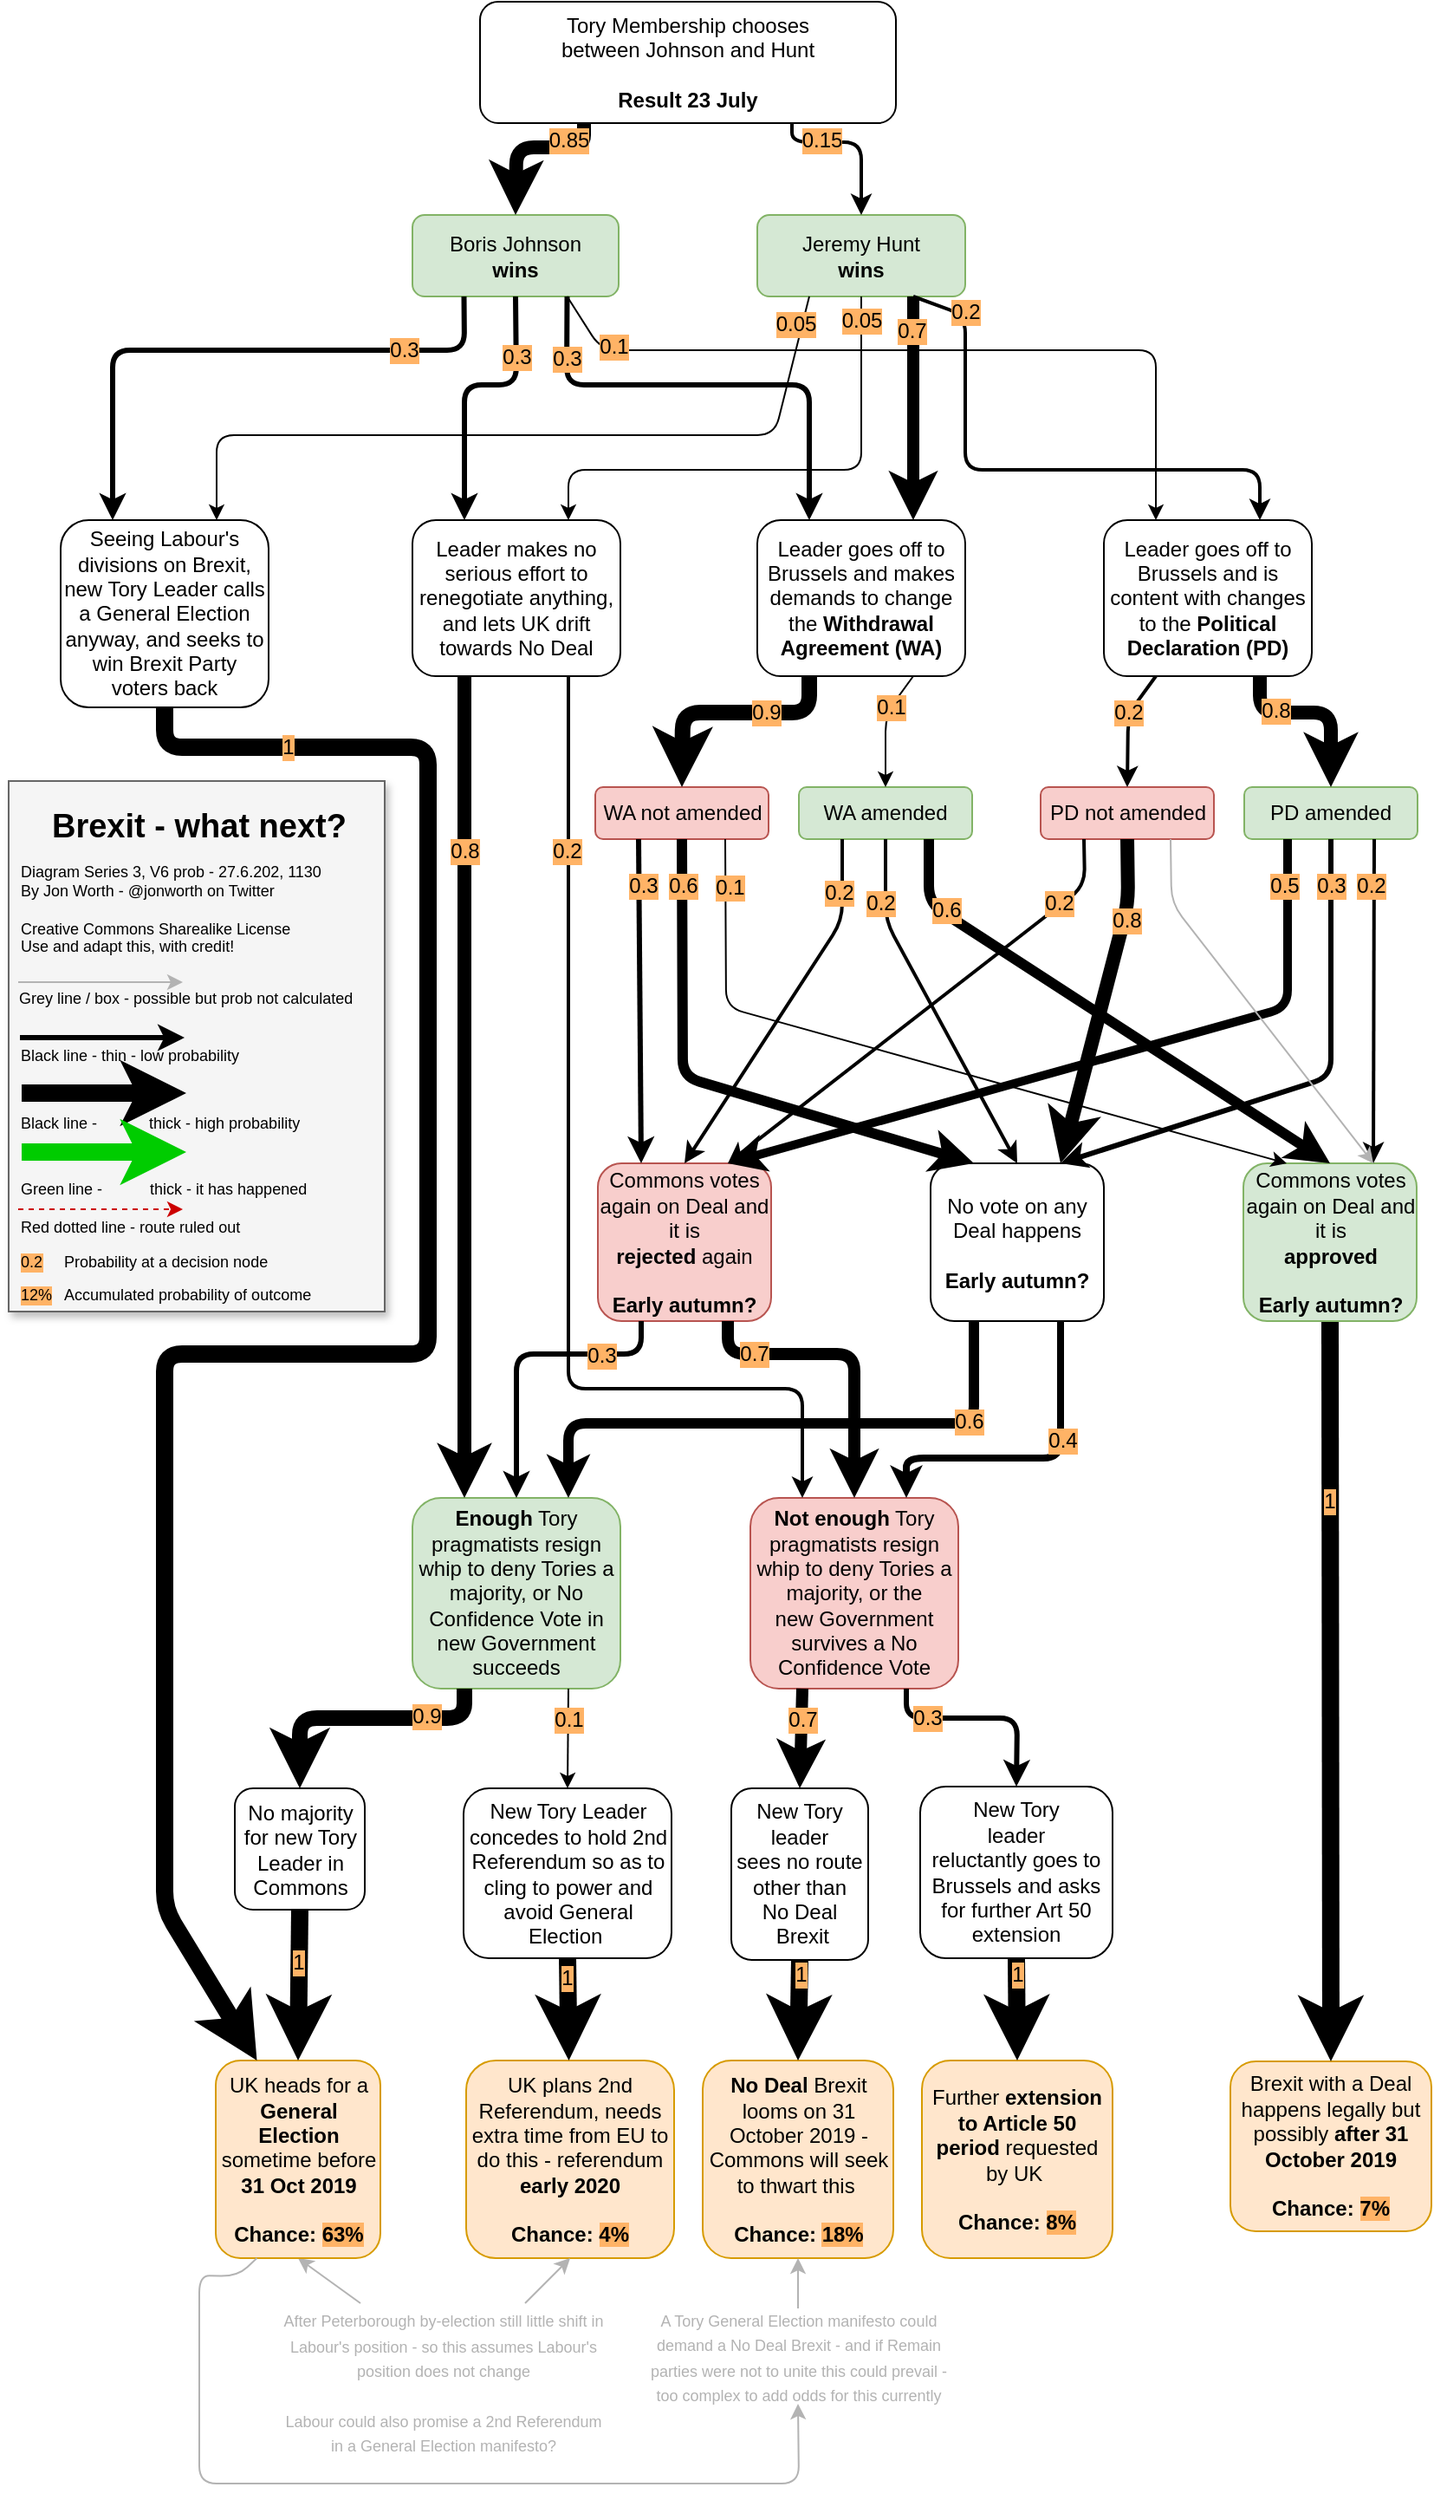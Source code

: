 <mxfile version="10.8.0" type="device"><diagram id="lSXVcm9r7wIJ1-dpV6qa" name="Page-1"><mxGraphModel dx="1078" dy="562" grid="1" gridSize="10" guides="1" tooltips="1" connect="1" arrows="1" fold="1" page="1" pageScale="1" pageWidth="827" pageHeight="1169" math="0" shadow="0"><root><mxCell id="0"/><mxCell id="1" parent="0"/><mxCell id="7K7P4XBZ72VktKCeOSTk-10" value="Tory Membership chooses&lt;br&gt;between Johnson and Hunt&lt;br&gt;&lt;br&gt;&lt;b&gt;Result 23 July&lt;/b&gt;&lt;br&gt;" style="rounded=1;whiteSpace=wrap;html=1;fontSize=12;" parent="1" vertex="1"><mxGeometry x="276" y="10" width="240" height="70" as="geometry"/></mxCell><mxCell id="7K7P4XBZ72VktKCeOSTk-11" value="Boris Johnson&lt;br&gt;&lt;b&gt;wins&lt;/b&gt;&lt;br&gt;" style="rounded=1;whiteSpace=wrap;html=1;fillColor=#d5e8d4;strokeColor=#82b366;fontSize=12;" parent="1" vertex="1"><mxGeometry x="237" y="133" width="119" height="47" as="geometry"/></mxCell><mxCell id="7K7P4XBZ72VktKCeOSTk-12" value="Jeremy Hunt&lt;br&gt;&lt;b&gt;wins&lt;/b&gt;&lt;br&gt;" style="rounded=1;whiteSpace=wrap;html=1;fillColor=#d5e8d4;strokeColor=#82b366;fontSize=12;" parent="1" vertex="1"><mxGeometry x="436" y="133" width="120" height="47" as="geometry"/></mxCell><mxCell id="7K7P4XBZ72VktKCeOSTk-15" value="&lt;b style=&quot;font-size: 12px&quot;&gt;Enough&lt;/b&gt; Tory pragmatists resign whip to deny Tories a majority, or No Confidence Vote in new Government succeeds" style="rounded=1;whiteSpace=wrap;html=1;fillColor=#d5e8d4;strokeColor=#82b366;fontSize=12;" parent="1" vertex="1"><mxGeometry x="237" y="873" width="120" height="110" as="geometry"/></mxCell><mxCell id="7K7P4XBZ72VktKCeOSTk-16" value="&lt;b style=&quot;font-size: 12px&quot;&gt;Not enough&lt;/b&gt; Tory pragmatists resign whip to deny Tories a majority, or the&lt;br&gt;new Government survives a No Confidence Vote" style="rounded=1;whiteSpace=wrap;html=1;fillColor=#f8cecc;strokeColor=#b85450;fontSize=12;" parent="1" vertex="1"><mxGeometry x="432" y="873" width="120" height="110" as="geometry"/></mxCell><mxCell id="7K7P4XBZ72VktKCeOSTk-19" value="" style="endArrow=classic;html=1;strokeWidth=8;entryX=0.5;entryY=0;entryDx=0;entryDy=0;exitX=0.25;exitY=1;exitDx=0;exitDy=0;fontSize=12;" parent="1" source="7K7P4XBZ72VktKCeOSTk-10" target="7K7P4XBZ72VktKCeOSTk-11" edge="1"><mxGeometry width="50" height="50" relative="1" as="geometry"><mxPoint x="171" y="39.5" as="sourcePoint"/><mxPoint x="221" y="-10.5" as="targetPoint"/><Array as="points"><mxPoint x="336" y="94"/><mxPoint x="297" y="94"/></Array></mxGeometry></mxCell><mxCell id="7K7P4XBZ72VktKCeOSTk-44" value="0.85" style="text;html=1;resizable=0;points=[];align=center;verticalAlign=middle;labelBackgroundColor=#FFB366;fontSize=12;" parent="7K7P4XBZ72VktKCeOSTk-19" vertex="1" connectable="0"><mxGeometry x="-0.246" y="-1" relative="1" as="geometry"><mxPoint x="11.5" y="-3" as="offset"/></mxGeometry></mxCell><mxCell id="7K7P4XBZ72VktKCeOSTk-20" value="" style="endArrow=classic;html=1;strokeWidth=2;entryX=0.5;entryY=0;entryDx=0;entryDy=0;fontSize=12;exitX=0.75;exitY=1;exitDx=0;exitDy=0;" parent="1" source="7K7P4XBZ72VktKCeOSTk-10" edge="1"><mxGeometry width="50" height="50" relative="1" as="geometry"><mxPoint x="456" y="91" as="sourcePoint"/><mxPoint x="496" y="133" as="targetPoint"/><Array as="points"><mxPoint x="456" y="91"/><mxPoint x="496" y="91"/></Array></mxGeometry></mxCell><mxCell id="7K7P4XBZ72VktKCeOSTk-45" value="0.15" style="text;html=1;resizable=0;points=[];align=center;verticalAlign=middle;labelBackgroundColor=#FFB366;fontSize=12;" parent="7K7P4XBZ72VktKCeOSTk-20" vertex="1" connectable="0"><mxGeometry x="-0.396" y="1" relative="1" as="geometry"><mxPoint as="offset"/></mxGeometry></mxCell><mxCell id="7K7P4XBZ72VktKCeOSTk-30" value="New Tory&lt;br&gt;leader&lt;br&gt;sees no route other than&lt;br&gt;No Deal&lt;br&gt;&amp;nbsp;Brexit" style="rounded=1;whiteSpace=wrap;html=1;fontSize=12;" parent="1" vertex="1"><mxGeometry x="421" y="1040.5" width="79" height="99" as="geometry"/></mxCell><mxCell id="7K7P4XBZ72VktKCeOSTk-32" value="New Tory Leader concedes to hold 2nd Referendum so as to cling to power and avoid General Election&amp;nbsp;" style="rounded=1;whiteSpace=wrap;html=1;fontSize=12;" parent="1" vertex="1"><mxGeometry x="266.5" y="1040.5" width="120" height="98" as="geometry"/></mxCell><mxCell id="7K7P4XBZ72VktKCeOSTk-33" value="" style="endArrow=classic;html=1;strokeWidth=1;exitX=0.75;exitY=1;exitDx=0;exitDy=0;fontSize=12;entryX=0.5;entryY=0;entryDx=0;entryDy=0;" parent="1" source="7K7P4XBZ72VktKCeOSTk-15" target="7K7P4XBZ72VktKCeOSTk-32" edge="1"><mxGeometry width="50" height="50" relative="1" as="geometry"><mxPoint x="11" y="870" as="sourcePoint"/><mxPoint x="115.5" y="872" as="targetPoint"/><Array as="points"/></mxGeometry></mxCell><mxCell id="7K7P4XBZ72VktKCeOSTk-53" value="0.1" style="text;html=1;resizable=0;points=[];align=center;verticalAlign=middle;labelBackgroundColor=#FFB366;fontSize=12;" parent="7K7P4XBZ72VktKCeOSTk-33" vertex="1" connectable="0"><mxGeometry x="-0.387" relative="1" as="geometry"><mxPoint as="offset"/></mxGeometry></mxCell><mxCell id="7K7P4XBZ72VktKCeOSTk-34" value="" style="endArrow=classic;html=1;strokeWidth=9;fontSize=12;entryX=0.5;entryY=0;entryDx=0;entryDy=0;exitX=0.25;exitY=1;exitDx=0;exitDy=0;" parent="1" source="7K7P4XBZ72VktKCeOSTk-15" target="ezZ561g6iPy63EXMOgBz-4" edge="1"><mxGeometry width="50" height="50" relative="1" as="geometry"><mxPoint x="105.5" y="822" as="sourcePoint"/><mxPoint x="155.5" y="852" as="targetPoint"/><Array as="points"><mxPoint x="267" y="1000"/><mxPoint x="172" y="1000"/></Array></mxGeometry></mxCell><mxCell id="7K7P4XBZ72VktKCeOSTk-54" value="0.9" style="text;html=1;resizable=0;points=[];align=center;verticalAlign=middle;labelBackgroundColor=#FFB366;fontSize=12;" parent="7K7P4XBZ72VktKCeOSTk-34" vertex="1" connectable="0"><mxGeometry x="-0.487" y="-1" relative="1" as="geometry"><mxPoint as="offset"/></mxGeometry></mxCell><mxCell id="7K7P4XBZ72VktKCeOSTk-35" value="" style="endArrow=classic;html=1;strokeWidth=7;exitX=0.25;exitY=1;exitDx=0;exitDy=0;entryX=0.5;entryY=0;entryDx=0;entryDy=0;fontSize=12;" parent="1" source="7K7P4XBZ72VktKCeOSTk-16" target="7K7P4XBZ72VktKCeOSTk-30" edge="1"><mxGeometry width="50" height="50" relative="1" as="geometry"><mxPoint x="531" y="880" as="sourcePoint"/><mxPoint x="581" y="830" as="targetPoint"/><Array as="points"/></mxGeometry></mxCell><mxCell id="7K7P4XBZ72VktKCeOSTk-55" value="0.7" style="text;html=1;resizable=0;points=[];align=center;verticalAlign=middle;labelBackgroundColor=#FFB366;fontSize=12;" parent="7K7P4XBZ72VktKCeOSTk-35" vertex="1" connectable="0"><mxGeometry x="-0.389" relative="1" as="geometry"><mxPoint as="offset"/></mxGeometry></mxCell><mxCell id="7K7P4XBZ72VktKCeOSTk-57" value="UK plans 2nd Referendum, needs extra time from EU to do this - referendum &lt;b&gt;early 2020&lt;br&gt;&lt;/b&gt;&lt;br&gt;&lt;b&gt;Chance: &lt;span style=&quot;background-color: rgb(255 , 179 , 102)&quot;&gt;4%&lt;/span&gt;&lt;/b&gt;&lt;br&gt;" style="rounded=1;whiteSpace=wrap;html=1;fillColor=#ffe6cc;strokeColor=#d79b00;fontSize=12;" parent="1" vertex="1"><mxGeometry x="268" y="1197.5" width="120" height="114" as="geometry"/></mxCell><mxCell id="7K7P4XBZ72VktKCeOSTk-63" value="&lt;b&gt;No Deal &lt;/b&gt;Brexit looms on 31 October 2019 - Commons will seek to thwart this&amp;nbsp;&lt;br&gt;&lt;br&gt;&lt;b&gt;Chance: &lt;span style=&quot;background-color: rgb(255 , 179 , 102)&quot;&gt;18%&lt;/span&gt;&lt;/b&gt;&lt;br&gt;" style="rounded=1;whiteSpace=wrap;html=1;fillColor=#ffe6cc;strokeColor=#d79b00;fontSize=12;" parent="1" vertex="1"><mxGeometry x="404.5" y="1197.5" width="110" height="114" as="geometry"/></mxCell><mxCell id="7K7P4XBZ72VktKCeOSTk-64" value="" style="endArrow=classic;html=1;strokeWidth=10;fontSize=12;entryX=0.5;entryY=0;entryDx=0;entryDy=0;exitX=0.5;exitY=1;exitDx=0;exitDy=0;" parent="1" source="7K7P4XBZ72VktKCeOSTk-30" target="7K7P4XBZ72VktKCeOSTk-63" edge="1"><mxGeometry width="50" height="50" relative="1" as="geometry"><mxPoint x="405.5" y="1200.5" as="sourcePoint"/><mxPoint x="436" y="1254.5" as="targetPoint"/></mxGeometry></mxCell><mxCell id="7K7P4XBZ72VktKCeOSTk-76" value="1" style="text;html=1;resizable=0;points=[];align=center;verticalAlign=middle;labelBackgroundColor=#FFB366;fontSize=12;" parent="7K7P4XBZ72VktKCeOSTk-64" vertex="1" connectable="0"><mxGeometry x="-0.394" relative="1" as="geometry"><mxPoint x="0.5" y="-9" as="offset"/></mxGeometry></mxCell><mxCell id="7K7P4XBZ72VktKCeOSTk-71" value="" style="endArrow=classic;html=1;strokeWidth=10;fontSize=12;exitX=0.5;exitY=1;exitDx=0;exitDy=0;" parent="1" source="7K7P4XBZ72VktKCeOSTk-32" target="7K7P4XBZ72VktKCeOSTk-57" edge="1"><mxGeometry width="50" height="50" relative="1" as="geometry"><mxPoint x="302" y="1120.5" as="sourcePoint"/><mxPoint x="302" y="1220.5" as="targetPoint"/></mxGeometry></mxCell><mxCell id="7K7P4XBZ72VktKCeOSTk-74" value="1" style="text;html=1;resizable=0;points=[];align=center;verticalAlign=middle;labelBackgroundColor=#FFB366;fontSize=12;" parent="7K7P4XBZ72VktKCeOSTk-71" vertex="1" connectable="0"><mxGeometry x="-0.616" y="-1" relative="1" as="geometry"><mxPoint as="offset"/></mxGeometry></mxCell><mxCell id="7K7P4XBZ72VktKCeOSTk-72" value="Brexit with a Deal happens legally but possibly &lt;b&gt;after&lt;/b&gt;&lt;b style=&quot;font-size: 12px&quot;&gt;&amp;nbsp;31 October 2019&lt;br&gt;&lt;br&gt;Chance: &lt;span style=&quot;background-color: rgb(255 , 179 , 102)&quot;&gt;7%&lt;/span&gt;&lt;br&gt;&lt;/b&gt;" style="rounded=1;whiteSpace=wrap;html=1;fillColor=#ffe6cc;strokeColor=#d79b00;fontSize=12;" parent="1" vertex="1"><mxGeometry x="709" y="1198" width="116" height="98" as="geometry"/></mxCell><mxCell id="7K7P4XBZ72VktKCeOSTk-73" value="" style="endArrow=classic;html=1;strokeWidth=10;fontSize=12;entryX=0.5;entryY=0;entryDx=0;entryDy=0;exitX=0.5;exitY=1;exitDx=0;exitDy=0;" parent="1" source="BL-kFux2TK3ZMEraRpLe-17" target="7K7P4XBZ72VktKCeOSTk-72" edge="1"><mxGeometry width="50" height="50" relative="1" as="geometry"><mxPoint x="613" y="989" as="sourcePoint"/><mxPoint x="501.5" y="969" as="targetPoint"/></mxGeometry></mxCell><mxCell id="7K7P4XBZ72VktKCeOSTk-80" value="1" style="text;html=1;resizable=0;points=[];align=center;verticalAlign=middle;labelBackgroundColor=#FFB366;fontSize=12;" parent="7K7P4XBZ72VktKCeOSTk-73" vertex="1" connectable="0"><mxGeometry x="-0.515" y="-1" relative="1" as="geometry"><mxPoint as="offset"/></mxGeometry></mxCell><mxCell id="7K7P4XBZ72VktKCeOSTk-86" value="" style="rounded=0;whiteSpace=wrap;html=1;labelBackgroundColor=none;strokeColor=#666666;fontSize=10;fontColor=#333333;fillColor=#f5f5f5;shadow=1;" parent="1" vertex="1"><mxGeometry x="4" y="459.5" width="217" height="306" as="geometry"/></mxCell><mxCell id="7K7P4XBZ72VktKCeOSTk-87" value="Grey line / box - possible but prob not calculated" style="text;html=1;resizable=0;points=[];autosize=1;align=left;verticalAlign=top;spacingTop=-4;fontSize=9;" parent="1" vertex="1"><mxGeometry x="8" y="576.5" width="210" height="10" as="geometry"/></mxCell><mxCell id="7K7P4XBZ72VktKCeOSTk-88" value="&lt;b&gt;&lt;font style=&quot;font-size: 19px&quot;&gt;Brexit - what next?&lt;/font&gt;&lt;br&gt;&lt;/b&gt;" style="text;html=1;strokeColor=none;fillColor=none;spacing=5;spacingTop=-20;whiteSpace=wrap;overflow=hidden;rounded=0;labelBackgroundColor=none;fontSize=24;align=center;" parent="1" vertex="1"><mxGeometry x="5.5" y="479.5" width="216" height="44" as="geometry"/></mxCell><mxCell id="7K7P4XBZ72VktKCeOSTk-89" value="" style="endArrow=classic;html=1;strokeColor=#B3B3B3;strokeWidth=1;fillColor=#000000;fontSize=9;" parent="1" edge="1"><mxGeometry width="50" height="50" relative="1" as="geometry"><mxPoint x="9.5" y="575.5" as="sourcePoint"/><mxPoint x="104.5" y="575.5" as="targetPoint"/></mxGeometry></mxCell><mxCell id="7K7P4XBZ72VktKCeOSTk-90" value="Black line - thin - low probability" style="text;html=1;resizable=0;points=[];autosize=1;align=left;verticalAlign=top;spacingTop=-4;fontSize=9;" parent="1" vertex="1"><mxGeometry x="9" y="609.5" width="180" height="20" as="geometry"/></mxCell><mxCell id="7K7P4XBZ72VktKCeOSTk-91" value="" style="endArrow=classic;html=1;strokeColor=#000000;strokeWidth=3;fillColor=#000000;fontSize=9;" parent="1" edge="1"><mxGeometry width="50" height="50" relative="1" as="geometry"><mxPoint x="10.5" y="607.5" as="sourcePoint"/><mxPoint x="105.5" y="607.5" as="targetPoint"/></mxGeometry></mxCell><mxCell id="7K7P4XBZ72VktKCeOSTk-92" value="Black line -&amp;nbsp; &amp;nbsp; &amp;nbsp; &amp;nbsp; &amp;nbsp; &amp;nbsp; thick - high probability" style="text;html=1;resizable=0;points=[];autosize=1;align=left;verticalAlign=top;spacingTop=-4;fontSize=9;" parent="1" vertex="1"><mxGeometry x="8.5" y="648.5" width="180" height="10" as="geometry"/></mxCell><mxCell id="7K7P4XBZ72VktKCeOSTk-93" value="" style="endArrow=classic;html=1;strokeColor=#000000;strokeWidth=10;fillColor=#000000;fontSize=9;" parent="1" edge="1"><mxGeometry width="50" height="50" relative="1" as="geometry"><mxPoint x="11.5" y="639.5" as="sourcePoint"/><mxPoint x="106.5" y="639.5" as="targetPoint"/></mxGeometry></mxCell><mxCell id="7K7P4XBZ72VktKCeOSTk-94" value="0.2" style="text;html=1;resizable=0;points=[];autosize=1;align=left;verticalAlign=top;spacingTop=-4;labelBackgroundColor=#FFB366;fontSize=9;" parent="1" vertex="1"><mxGeometry x="8.5" y="729" width="30" height="20" as="geometry"/></mxCell><mxCell id="7K7P4XBZ72VktKCeOSTk-95" value="Probability at a decision node" style="text;html=1;resizable=0;points=[];autosize=1;align=left;verticalAlign=top;spacingTop=-4;fontSize=9;" parent="1" vertex="1"><mxGeometry x="33.5" y="729" width="150" height="10" as="geometry"/></mxCell><mxCell id="7K7P4XBZ72VktKCeOSTk-96" value="&lt;div style=&quot;font-size: 9px&quot;&gt;&lt;span style=&quot;font-size: 9px&quot;&gt;Diagram Series 3, V6 prob -&amp;nbsp;&lt;/span&gt;&lt;span&gt;27.6.202, 1130&lt;/span&gt;&lt;/div&gt;&lt;div style=&quot;font-size: 9px&quot;&gt;&lt;span&gt;By Jon Worth - @jonworth on Twitter&lt;/span&gt;&lt;/div&gt;&lt;div style=&quot;font-size: 9px&quot;&gt;&lt;span&gt;&lt;br&gt;&lt;/span&gt;&lt;/div&gt;&lt;div style=&quot;font-size: 9px&quot;&gt;&lt;span&gt;Creative Commons Sharealike License&lt;/span&gt;&lt;/div&gt;&lt;div style=&quot;font-size: 9px&quot;&gt;&lt;span&gt;Use and adapt this, with credit!&lt;/span&gt;&lt;/div&gt;&lt;font style=&quot;font-size: 9px&quot;&gt;&lt;br style=&quot;font-size: 9px&quot;&gt;&lt;/font&gt;" style="text;html=1;strokeColor=none;fillColor=none;align=left;verticalAlign=middle;whiteSpace=wrap;rounded=0;labelBackgroundColor=none;fontSize=9;fontColor=#000000;" parent="1" vertex="1"><mxGeometry x="9" y="513.5" width="212" height="51" as="geometry"/></mxCell><mxCell id="7K7P4XBZ72VktKCeOSTk-97" value="" style="endArrow=classic;html=1;strokeColor=#00CC00;strokeWidth=10;fillColor=#000000;fontSize=9;" parent="1" edge="1"><mxGeometry width="50" height="50" relative="1" as="geometry"><mxPoint x="11.5" y="673.5" as="sourcePoint"/><mxPoint x="106.5" y="673.5" as="targetPoint"/></mxGeometry></mxCell><mxCell id="7K7P4XBZ72VktKCeOSTk-98" value="Green line -&amp;nbsp; &amp;nbsp; &amp;nbsp; &amp;nbsp; &amp;nbsp; &amp;nbsp;thick - it has happened" style="text;html=1;resizable=0;points=[];autosize=1;align=left;verticalAlign=top;spacingTop=-4;fontSize=9;" parent="1" vertex="1"><mxGeometry x="9" y="686.5" width="180" height="10" as="geometry"/></mxCell><mxCell id="7K7P4XBZ72VktKCeOSTk-99" value="" style="endArrow=classic;html=1;strokeColor=#CC0000;strokeWidth=1;fillColor=#000000;dashed=1;fontSize=9;" parent="1" edge="1"><mxGeometry width="50" height="50" relative="1" as="geometry"><mxPoint x="9.5" y="706.5" as="sourcePoint"/><mxPoint x="104.5" y="706.5" as="targetPoint"/></mxGeometry></mxCell><mxCell id="7K7P4XBZ72VktKCeOSTk-100" value="Red dotted line - route ruled out" style="text;html=1;resizable=0;points=[];autosize=1;align=left;verticalAlign=top;spacingTop=-4;fontSize=9;" parent="1" vertex="1"><mxGeometry x="9" y="708.5" width="180" height="20" as="geometry"/></mxCell><mxCell id="7K7P4XBZ72VktKCeOSTk-101" value="Accumulated probability of outcome" style="text;html=1;resizable=0;points=[];autosize=1;align=left;verticalAlign=top;spacingTop=-4;fontSize=9;" parent="1" vertex="1"><mxGeometry x="33.5" y="748" width="170" height="10" as="geometry"/></mxCell><mxCell id="7K7P4XBZ72VktKCeOSTk-102" value="12%" style="text;html=1;resizable=0;points=[];autosize=1;align=left;verticalAlign=top;spacingTop=-4;labelBackgroundColor=#FFB366;fontSize=9;" parent="1" vertex="1"><mxGeometry x="8.5" y="748" width="40" height="10" as="geometry"/></mxCell><mxCell id="9AvK6IJEHmHZXyQBlQg6-1" value="&lt;font style=&quot;font-size: 9px&quot; color=&quot;#b3b3b3&quot;&gt;After Peterborough by-election still little shift in Labour's position - so this assumes Labour's position does not change&lt;br&gt;&lt;br&gt;Labour could also promise a 2nd Referendum in a General Election manifesto?&lt;br&gt;&lt;/font&gt;" style="text;html=1;strokeColor=none;fillColor=none;align=center;verticalAlign=middle;whiteSpace=wrap;rounded=0;" parent="1" vertex="1"><mxGeometry x="159.5" y="1337.5" width="190" height="90" as="geometry"/></mxCell><mxCell id="9AvK6IJEHmHZXyQBlQg6-3" value="" style="endArrow=classic;html=1;strokeColor=#B3B3B3;entryX=0.5;entryY=1;entryDx=0;entryDy=0;exitX=0.25;exitY=0;exitDx=0;exitDy=0;" parent="1" source="9AvK6IJEHmHZXyQBlQg6-1" target="ezZ561g6iPy63EXMOgBz-5" edge="1"><mxGeometry width="50" height="50" relative="1" as="geometry"><mxPoint x="121" y="1341.5" as="sourcePoint"/><mxPoint x="253.4" y="1365.9" as="targetPoint"/><Array as="points"/></mxGeometry></mxCell><mxCell id="9AvK6IJEHmHZXyQBlQg6-4" value="&lt;font style=&quot;font-size: 9px&quot; color=&quot;#b3b3b3&quot;&gt;A Tory General Election manifesto could demand a No Deal Brexit - and if Remain parties were not to unite this could prevail - too complex to add odds for this currently&lt;br&gt;&lt;/font&gt;" style="text;html=1;strokeColor=none;fillColor=none;align=center;verticalAlign=middle;whiteSpace=wrap;rounded=0;" parent="1" vertex="1"><mxGeometry x="372.5" y="1340.5" width="174" height="55" as="geometry"/></mxCell><mxCell id="9AvK6IJEHmHZXyQBlQg6-6" value="" style="endArrow=classic;html=1;strokeColor=#B3B3B3;entryX=0.5;entryY=1;entryDx=0;entryDy=0;exitX=0.5;exitY=0;exitDx=0;exitDy=0;" parent="1" source="9AvK6IJEHmHZXyQBlQg6-4" target="7K7P4XBZ72VktKCeOSTk-63" edge="1"><mxGeometry width="50" height="50" relative="1" as="geometry"><mxPoint x="292.6" y="1321.9" as="sourcePoint"/><mxPoint x="359.8" y="1358.7" as="targetPoint"/><Array as="points"/></mxGeometry></mxCell><mxCell id="ezZ561g6iPy63EXMOgBz-4" value="No majority for new Tory Leader in Commons" style="rounded=1;whiteSpace=wrap;html=1;fontSize=12;" parent="1" vertex="1"><mxGeometry x="134.5" y="1040.5" width="75" height="70" as="geometry"/></mxCell><mxCell id="ezZ561g6iPy63EXMOgBz-5" value="UK heads for a &lt;b&gt;General Election &lt;/b&gt;sometime before&lt;b&gt; 31 Oct 2019&lt;br&gt;&lt;/b&gt;&lt;br&gt;&lt;b&gt;Chance: &lt;span style=&quot;background-color: rgb(255 , 179 , 102)&quot;&gt;63%&lt;/span&gt;&lt;/b&gt;&lt;br&gt;" style="rounded=1;whiteSpace=wrap;html=1;fillColor=#ffe6cc;strokeColor=#d79b00;fontSize=12;" parent="1" vertex="1"><mxGeometry x="123.5" y="1197.5" width="95" height="114" as="geometry"/></mxCell><mxCell id="ezZ561g6iPy63EXMOgBz-6" value="" style="endArrow=classic;html=1;strokeWidth=10;fontSize=12;exitX=0.5;exitY=1;exitDx=0;exitDy=0;entryX=0.5;entryY=0;entryDx=0;entryDy=0;" parent="1" source="ezZ561g6iPy63EXMOgBz-4" target="ezZ561g6iPy63EXMOgBz-5" edge="1"><mxGeometry width="50" height="50" relative="1" as="geometry"><mxPoint x="52.5" y="1340.5" as="sourcePoint"/><mxPoint x="102.5" y="1290.5" as="targetPoint"/></mxGeometry></mxCell><mxCell id="ezZ561g6iPy63EXMOgBz-7" value="1" style="text;html=1;resizable=0;points=[];align=center;verticalAlign=middle;labelBackgroundColor=#FFB366;fontSize=12;" parent="ezZ561g6iPy63EXMOgBz-6" vertex="1" connectable="0"><mxGeometry x="-0.313" y="-1" relative="1" as="geometry"><mxPoint as="offset"/></mxGeometry></mxCell><mxCell id="ezZ561g6iPy63EXMOgBz-8" value="Seeing Labour's divisions on Brexit, new Tory Leader calls a General Election anyway, and seeks to win Brexit Party voters back" style="rounded=1;whiteSpace=wrap;html=1;fontSize=12;" parent="1" vertex="1"><mxGeometry x="34" y="309" width="120" height="108" as="geometry"/></mxCell><mxCell id="ezZ561g6iPy63EXMOgBz-9" value="" style="endArrow=classic;html=1;entryX=0.25;entryY=0;entryDx=0;entryDy=0;exitX=0.5;exitY=1;exitDx=0;exitDy=0;strokeWidth=10;" parent="1" source="ezZ561g6iPy63EXMOgBz-8" target="ezZ561g6iPy63EXMOgBz-5" edge="1"><mxGeometry width="50" height="50" relative="1" as="geometry"><mxPoint x="56" y="856" as="sourcePoint"/><mxPoint x="106" y="806" as="targetPoint"/><Array as="points"><mxPoint x="94" y="440"/><mxPoint x="246" y="440"/><mxPoint x="246" y="790"/><mxPoint x="94" y="790"/><mxPoint x="94" y="1110"/></Array></mxGeometry></mxCell><mxCell id="O7O-WKxeNENNEInKpeFR-5" value="1" style="text;html=1;resizable=0;points=[];align=center;verticalAlign=middle;labelBackgroundColor=#FFB366;" parent="ezZ561g6iPy63EXMOgBz-9" vertex="1" connectable="0"><mxGeometry x="-0.83" relative="1" as="geometry"><mxPoint as="offset"/></mxGeometry></mxCell><mxCell id="ezZ561g6iPy63EXMOgBz-14" value="" style="endArrow=classic;html=1;strokeColor=#B3B3B3;entryX=0.5;entryY=1;entryDx=0;entryDy=0;exitX=0.75;exitY=0;exitDx=0;exitDy=0;" parent="1" source="9AvK6IJEHmHZXyQBlQg6-1" target="7K7P4XBZ72VktKCeOSTk-57" edge="1"><mxGeometry width="50" height="50" relative="1" as="geometry"><mxPoint x="160.2" y="1371.5" as="sourcePoint"/><mxPoint x="150.6" y="1321.9" as="targetPoint"/><Array as="points"/></mxGeometry></mxCell><mxCell id="ezZ561g6iPy63EXMOgBz-15" value="" style="endArrow=classic;html=1;strokeWidth=1;entryX=0.5;entryY=1;entryDx=0;entryDy=0;exitX=0.25;exitY=1;exitDx=0;exitDy=0;strokeColor=#B3B3B3;" parent="1" source="ezZ561g6iPy63EXMOgBz-5" target="9AvK6IJEHmHZXyQBlQg6-4" edge="1"><mxGeometry width="50" height="50" relative="1" as="geometry"><mxPoint x="204" y="1312" as="sourcePoint"/><mxPoint x="474" y="1421.5" as="targetPoint"/><Array as="points"><mxPoint x="136" y="1322"/><mxPoint x="114" y="1321.5"/><mxPoint x="114" y="1441.5"/><mxPoint x="460" y="1441.5"/></Array></mxGeometry></mxCell><mxCell id="BL-kFux2TK3ZMEraRpLe-1" value="" style="endArrow=classic;html=1;strokeWidth=1;exitX=0.25;exitY=1;exitDx=0;exitDy=0;entryX=0.75;entryY=0;entryDx=0;entryDy=0;" edge="1" parent="1" source="7K7P4XBZ72VktKCeOSTk-12" target="ezZ561g6iPy63EXMOgBz-8"><mxGeometry width="50" height="50" relative="1" as="geometry"><mxPoint x="276" y="550" as="sourcePoint"/><mxPoint x="326" y="500" as="targetPoint"/><Array as="points"><mxPoint x="446" y="260"/><mxPoint x="124" y="260"/></Array></mxGeometry></mxCell><mxCell id="BL-kFux2TK3ZMEraRpLe-44" value="0.05" style="text;html=1;resizable=0;points=[];align=center;verticalAlign=middle;labelBackgroundColor=#FFB366;" vertex="1" connectable="0" parent="BL-kFux2TK3ZMEraRpLe-1"><mxGeometry x="-0.856" relative="1" as="geometry"><mxPoint y="-16" as="offset"/></mxGeometry></mxCell><mxCell id="BL-kFux2TK3ZMEraRpLe-2" value="" style="endArrow=classic;html=1;strokeWidth=3;exitX=0.25;exitY=1;exitDx=0;exitDy=0;entryX=0.25;entryY=0;entryDx=0;entryDy=0;" edge="1" parent="1" source="7K7P4XBZ72VktKCeOSTk-11" target="ezZ561g6iPy63EXMOgBz-8"><mxGeometry width="50" height="50" relative="1" as="geometry"><mxPoint x="372" y="380" as="sourcePoint"/><mxPoint x="110" y="680" as="targetPoint"/><Array as="points"><mxPoint x="267" y="211"/><mxPoint x="64" y="211"/></Array></mxGeometry></mxCell><mxCell id="BL-kFux2TK3ZMEraRpLe-40" value="0.3" style="text;html=1;resizable=0;points=[];align=center;verticalAlign=middle;labelBackgroundColor=#FFB366;" vertex="1" connectable="0" parent="BL-kFux2TK3ZMEraRpLe-2"><mxGeometry x="-0.603" relative="1" as="geometry"><mxPoint as="offset"/></mxGeometry></mxCell><mxCell id="BL-kFux2TK3ZMEraRpLe-4" value="Leader goes off to Brussels and makes demands to change the &lt;b&gt;Withdrawal Agreement (WA)&lt;/b&gt;" style="rounded=1;whiteSpace=wrap;html=1;" vertex="1" parent="1"><mxGeometry x="436" y="309" width="120" height="90" as="geometry"/></mxCell><mxCell id="BL-kFux2TK3ZMEraRpLe-5" value="WA not amended" style="rounded=1;whiteSpace=wrap;html=1;fillColor=#f8cecc;strokeColor=#b85450;fontSize=12;" vertex="1" parent="1"><mxGeometry x="342.5" y="463" width="100" height="30" as="geometry"/></mxCell><mxCell id="BL-kFux2TK3ZMEraRpLe-6" value="WA amended" style="rounded=1;whiteSpace=wrap;html=1;fillColor=#d5e8d4;strokeColor=#82b366;fontSize=12;" vertex="1" parent="1"><mxGeometry x="460" y="463" width="100" height="30" as="geometry"/></mxCell><mxCell id="BL-kFux2TK3ZMEraRpLe-7" value="Leader goes off to Brussels and is content with changes to the &lt;b&gt;Political Declaration (PD)&lt;/b&gt;" style="rounded=1;whiteSpace=wrap;html=1;" vertex="1" parent="1"><mxGeometry x="636" y="309" width="120" height="90" as="geometry"/></mxCell><mxCell id="BL-kFux2TK3ZMEraRpLe-8" value="" style="endArrow=classic;html=1;strokeWidth=1;exitX=0.75;exitY=1;exitDx=0;exitDy=0;entryX=0.5;entryY=0;entryDx=0;entryDy=0;" edge="1" parent="1" source="BL-kFux2TK3ZMEraRpLe-4" target="BL-kFux2TK3ZMEraRpLe-6"><mxGeometry width="50" height="50" relative="1" as="geometry"><mxPoint x="639" y="509" as="sourcePoint"/><mxPoint x="689" y="459" as="targetPoint"/><Array as="points"><mxPoint x="510" y="421"/></Array></mxGeometry></mxCell><mxCell id="BL-kFux2TK3ZMEraRpLe-52" value="0.1" style="text;html=1;resizable=0;points=[];align=center;verticalAlign=middle;labelBackgroundColor=#FFB366;" vertex="1" connectable="0" parent="BL-kFux2TK3ZMEraRpLe-8"><mxGeometry x="-0.363" relative="1" as="geometry"><mxPoint as="offset"/></mxGeometry></mxCell><mxCell id="BL-kFux2TK3ZMEraRpLe-9" value="" style="endArrow=classic;html=1;strokeWidth=9;exitX=0.25;exitY=1;exitDx=0;exitDy=0;entryX=0.5;entryY=0;entryDx=0;entryDy=0;" edge="1" parent="1" source="BL-kFux2TK3ZMEraRpLe-4" target="BL-kFux2TK3ZMEraRpLe-5"><mxGeometry width="50" height="50" relative="1" as="geometry"><mxPoint x="495" y="409" as="sourcePoint"/><mxPoint x="525" y="453" as="targetPoint"/><Array as="points"><mxPoint x="466" y="420"/><mxPoint x="393" y="420"/></Array></mxGeometry></mxCell><mxCell id="BL-kFux2TK3ZMEraRpLe-51" value="0.9" style="text;html=1;resizable=0;points=[];align=center;verticalAlign=middle;labelBackgroundColor=#FFB366;" vertex="1" connectable="0" parent="BL-kFux2TK3ZMEraRpLe-9"><mxGeometry x="-0.327" relative="1" as="geometry"><mxPoint as="offset"/></mxGeometry></mxCell><mxCell id="BL-kFux2TK3ZMEraRpLe-10" value="PD amended" style="rounded=1;whiteSpace=wrap;html=1;fillColor=#d5e8d4;strokeColor=#82b366;fontSize=12;" vertex="1" parent="1"><mxGeometry x="717" y="463" width="100" height="30" as="geometry"/></mxCell><mxCell id="BL-kFux2TK3ZMEraRpLe-11" value="PD not amended" style="rounded=1;whiteSpace=wrap;html=1;fillColor=#f8cecc;strokeColor=#b85450;fontSize=12;" vertex="1" parent="1"><mxGeometry x="599.5" y="463" width="100" height="30" as="geometry"/></mxCell><mxCell id="BL-kFux2TK3ZMEraRpLe-12" value="" style="endArrow=classic;html=1;strokeWidth=8;entryX=0.5;entryY=0;entryDx=0;entryDy=0;" edge="1" parent="1" target="BL-kFux2TK3ZMEraRpLe-10"><mxGeometry width="50" height="50" relative="1" as="geometry"><mxPoint x="726" y="399" as="sourcePoint"/><mxPoint x="525" y="453" as="targetPoint"/><Array as="points"><mxPoint x="726" y="420"/><mxPoint x="767" y="420"/></Array></mxGeometry></mxCell><mxCell id="BL-kFux2TK3ZMEraRpLe-54" value="0.8" style="text;html=1;resizable=0;points=[];align=center;verticalAlign=middle;labelBackgroundColor=#FFB366;" vertex="1" connectable="0" parent="BL-kFux2TK3ZMEraRpLe-12"><mxGeometry x="-0.425" y="2" relative="1" as="geometry"><mxPoint y="1" as="offset"/></mxGeometry></mxCell><mxCell id="BL-kFux2TK3ZMEraRpLe-13" value="" style="endArrow=classic;html=1;strokeWidth=2;exitX=0.25;exitY=1;exitDx=0;exitDy=0;entryX=0.5;entryY=0;entryDx=0;entryDy=0;" edge="1" parent="1" source="BL-kFux2TK3ZMEraRpLe-7" target="BL-kFux2TK3ZMEraRpLe-11"><mxGeometry width="50" height="50" relative="1" as="geometry"><mxPoint x="435" y="409" as="sourcePoint"/><mxPoint x="408" y="453" as="targetPoint"/><Array as="points"><mxPoint x="650" y="421"/></Array></mxGeometry></mxCell><mxCell id="BL-kFux2TK3ZMEraRpLe-53" value="0.2" style="text;html=1;resizable=0;points=[];align=center;verticalAlign=middle;labelBackgroundColor=#FFB366;" vertex="1" connectable="0" parent="BL-kFux2TK3ZMEraRpLe-13"><mxGeometry x="-0.254" y="-1" relative="1" as="geometry"><mxPoint as="offset"/></mxGeometry></mxCell><mxCell id="BL-kFux2TK3ZMEraRpLe-16" value="Commons votes again on Deal and it is &lt;b&gt;rejected&lt;/b&gt;&amp;nbsp;again&lt;br&gt;&lt;br&gt;&lt;b&gt;Early autumn?&lt;/b&gt;&lt;br&gt;" style="rounded=1;whiteSpace=wrap;html=1;fillColor=#f8cecc;strokeColor=#b85450;fontSize=12;" vertex="1" parent="1"><mxGeometry x="344" y="680" width="100" height="91" as="geometry"/></mxCell><mxCell id="BL-kFux2TK3ZMEraRpLe-17" value="Commons votes again on Deal and it is&lt;br&gt;&lt;b&gt;approved&lt;br&gt;&lt;/b&gt;&lt;br&gt;&lt;b&gt;Early autumn?&lt;/b&gt;&lt;br&gt;" style="rounded=1;whiteSpace=wrap;html=1;fillColor=#d5e8d4;strokeColor=#82b366;fontSize=12;" vertex="1" parent="1"><mxGeometry x="716.5" y="680" width="100" height="91" as="geometry"/></mxCell><mxCell id="BL-kFux2TK3ZMEraRpLe-18" value="No vote on any Deal happens&lt;br&gt;&lt;br&gt;&lt;b&gt;Early autumn?&lt;/b&gt;&lt;br&gt;" style="rounded=1;whiteSpace=wrap;html=1;fontSize=12;" vertex="1" parent="1"><mxGeometry x="536" y="680" width="100" height="91" as="geometry"/></mxCell><mxCell id="BL-kFux2TK3ZMEraRpLe-20" value="" style="endArrow=classic;html=1;strokeWidth=6;exitX=0.75;exitY=1;exitDx=0;exitDy=0;entryX=0.5;entryY=0;entryDx=0;entryDy=0;" edge="1" parent="1" source="BL-kFux2TK3ZMEraRpLe-6" target="BL-kFux2TK3ZMEraRpLe-17"><mxGeometry width="50" height="50" relative="1" as="geometry"><mxPoint x="723" y="659" as="sourcePoint"/><mxPoint x="773" y="609" as="targetPoint"/><Array as="points"><mxPoint x="535" y="530"/></Array></mxGeometry></mxCell><mxCell id="BL-kFux2TK3ZMEraRpLe-62" value="0.6" style="text;html=1;resizable=0;points=[];align=center;verticalAlign=middle;labelBackgroundColor=#FFB366;" vertex="1" connectable="0" parent="BL-kFux2TK3ZMEraRpLe-20"><mxGeometry x="-0.701" y="2" relative="1" as="geometry"><mxPoint as="offset"/></mxGeometry></mxCell><mxCell id="BL-kFux2TK3ZMEraRpLe-21" value="" style="endArrow=classic;html=1;strokeWidth=2;exitX=0.25;exitY=1;exitDx=0;exitDy=0;entryX=0.5;entryY=0;entryDx=0;entryDy=0;" edge="1" parent="1" source="BL-kFux2TK3ZMEraRpLe-6" target="BL-kFux2TK3ZMEraRpLe-16"><mxGeometry width="50" height="50" relative="1" as="geometry"><mxPoint x="534" y="483" as="sourcePoint"/><mxPoint x="569" y="518" as="targetPoint"/><Array as="points"><mxPoint x="485" y="540"/></Array></mxGeometry></mxCell><mxCell id="BL-kFux2TK3ZMEraRpLe-60" value="0.2" style="text;html=1;resizable=0;points=[];align=center;verticalAlign=middle;labelBackgroundColor=#FFB366;" vertex="1" connectable="0" parent="BL-kFux2TK3ZMEraRpLe-21"><mxGeometry x="-0.715" y="-2" relative="1" as="geometry"><mxPoint as="offset"/></mxGeometry></mxCell><mxCell id="BL-kFux2TK3ZMEraRpLe-24" value="" style="endArrow=classic;html=1;strokeWidth=2;entryX=0.75;entryY=0;entryDx=0;entryDy=0;exitX=0.75;exitY=1;exitDx=0;exitDy=0;" edge="1" parent="1" source="BL-kFux2TK3ZMEraRpLe-10" target="BL-kFux2TK3ZMEraRpLe-17"><mxGeometry width="50" height="50" relative="1" as="geometry"><mxPoint x="730" y="710" as="sourcePoint"/><mxPoint x="780" y="660" as="targetPoint"/></mxGeometry></mxCell><mxCell id="BL-kFux2TK3ZMEraRpLe-65" value="0.2" style="text;html=1;resizable=0;points=[];align=center;verticalAlign=middle;labelBackgroundColor=#FFB366;" vertex="1" connectable="0" parent="BL-kFux2TK3ZMEraRpLe-24"><mxGeometry x="-0.459" relative="1" as="geometry"><mxPoint x="-2" y="-24" as="offset"/></mxGeometry></mxCell><mxCell id="BL-kFux2TK3ZMEraRpLe-25" value="" style="endArrow=classic;html=1;strokeWidth=5;entryX=0.75;entryY=0;entryDx=0;entryDy=0;exitX=0.25;exitY=1;exitDx=0;exitDy=0;" edge="1" parent="1" source="BL-kFux2TK3ZMEraRpLe-10" target="BL-kFux2TK3ZMEraRpLe-16"><mxGeometry width="50" height="50" relative="1" as="geometry"><mxPoint x="500" y="540" as="sourcePoint"/><mxPoint x="550" y="490" as="targetPoint"/><Array as="points"><mxPoint x="742" y="590"/></Array></mxGeometry></mxCell><mxCell id="BL-kFux2TK3ZMEraRpLe-67" value="0.5" style="text;html=1;resizable=0;points=[];align=center;verticalAlign=middle;labelBackgroundColor=#FFB366;" vertex="1" connectable="0" parent="BL-kFux2TK3ZMEraRpLe-25"><mxGeometry x="-0.727" y="-3" relative="1" as="geometry"><mxPoint x="1" y="-32" as="offset"/></mxGeometry></mxCell><mxCell id="BL-kFux2TK3ZMEraRpLe-26" value="" style="endArrow=classic;html=1;strokeWidth=3;entryX=0.25;entryY=0;entryDx=0;entryDy=0;exitX=0.25;exitY=1;exitDx=0;exitDy=0;" edge="1" parent="1" source="BL-kFux2TK3ZMEraRpLe-5" target="BL-kFux2TK3ZMEraRpLe-16"><mxGeometry width="50" height="50" relative="1" as="geometry"><mxPoint x="300" y="570" as="sourcePoint"/><mxPoint x="350" y="520" as="targetPoint"/><Array as="points"/></mxGeometry></mxCell><mxCell id="BL-kFux2TK3ZMEraRpLe-50" value="0.3" style="text;html=1;resizable=0;points=[];align=center;verticalAlign=middle;labelBackgroundColor=#FFB366;" vertex="1" connectable="0" parent="BL-kFux2TK3ZMEraRpLe-26"><mxGeometry x="-0.519" y="1" relative="1" as="geometry"><mxPoint x="1" y="-18" as="offset"/></mxGeometry></mxCell><mxCell id="BL-kFux2TK3ZMEraRpLe-27" value="" style="endArrow=classic;html=1;strokeWidth=6;entryX=0.25;entryY=0;entryDx=0;entryDy=0;exitX=0.5;exitY=1;exitDx=0;exitDy=0;" edge="1" parent="1" source="BL-kFux2TK3ZMEraRpLe-5" target="BL-kFux2TK3ZMEraRpLe-18"><mxGeometry width="50" height="50" relative="1" as="geometry"><mxPoint x="367" y="483" as="sourcePoint"/><mxPoint x="405" y="579" as="targetPoint"/><Array as="points"><mxPoint x="393" y="630"/></Array></mxGeometry></mxCell><mxCell id="BL-kFux2TK3ZMEraRpLe-55" value="0.6" style="text;html=1;resizable=0;points=[];align=center;verticalAlign=middle;labelBackgroundColor=#FFB366;" vertex="1" connectable="0" parent="BL-kFux2TK3ZMEraRpLe-27"><mxGeometry x="-0.527" y="-3" relative="1" as="geometry"><mxPoint x="2.5" y="-47" as="offset"/></mxGeometry></mxCell><mxCell id="BL-kFux2TK3ZMEraRpLe-28" value="" style="endArrow=classic;html=1;strokeWidth=1;entryX=0.25;entryY=0;entryDx=0;entryDy=0;exitX=0.75;exitY=1;exitDx=0;exitDy=0;" edge="1" parent="1" source="BL-kFux2TK3ZMEraRpLe-5" target="BL-kFux2TK3ZMEraRpLe-17"><mxGeometry width="50" height="50" relative="1" as="geometry"><mxPoint x="392" y="483" as="sourcePoint"/><mxPoint x="521" y="579" as="targetPoint"/><Array as="points"><mxPoint x="418" y="590"/></Array></mxGeometry></mxCell><mxCell id="BL-kFux2TK3ZMEraRpLe-56" value="0.1" style="text;html=1;resizable=0;points=[];align=center;verticalAlign=middle;labelBackgroundColor=#FFB366;" vertex="1" connectable="0" parent="BL-kFux2TK3ZMEraRpLe-28"><mxGeometry x="-0.689" y="2" relative="1" as="geometry"><mxPoint y="-40" as="offset"/></mxGeometry></mxCell><mxCell id="BL-kFux2TK3ZMEraRpLe-29" value="" style="endArrow=classic;html=1;strokeWidth=2;exitX=0.5;exitY=1;exitDx=0;exitDy=0;entryX=0.5;entryY=0;entryDx=0;entryDy=0;" edge="1" parent="1" source="BL-kFux2TK3ZMEraRpLe-6" target="BL-kFux2TK3ZMEraRpLe-18"><mxGeometry width="50" height="50" relative="1" as="geometry"><mxPoint x="484" y="483" as="sourcePoint"/><mxPoint x="430" y="579" as="targetPoint"/><Array as="points"><mxPoint x="510" y="540"/></Array></mxGeometry></mxCell><mxCell id="BL-kFux2TK3ZMEraRpLe-61" value="0.2" style="text;html=1;resizable=0;points=[];align=center;verticalAlign=middle;labelBackgroundColor=#FFB366;" vertex="1" connectable="0" parent="BL-kFux2TK3ZMEraRpLe-29"><mxGeometry x="-0.648" y="-3" relative="1" as="geometry"><mxPoint as="offset"/></mxGeometry></mxCell><mxCell id="BL-kFux2TK3ZMEraRpLe-30" value="" style="endArrow=classic;html=1;strokeWidth=3;entryX=0.75;entryY=0;entryDx=0;entryDy=0;exitX=0.5;exitY=1;exitDx=0;exitDy=0;" edge="1" parent="1" source="BL-kFux2TK3ZMEraRpLe-10" target="BL-kFux2TK3ZMEraRpLe-18"><mxGeometry width="50" height="50" relative="1" as="geometry"><mxPoint x="732" y="483" as="sourcePoint"/><mxPoint x="455" y="579" as="targetPoint"/><Array as="points"><mxPoint x="767" y="630"/></Array></mxGeometry></mxCell><mxCell id="BL-kFux2TK3ZMEraRpLe-66" value="0.3" style="text;html=1;resizable=0;points=[];align=center;verticalAlign=middle;labelBackgroundColor=#FFB366;" vertex="1" connectable="0" parent="BL-kFux2TK3ZMEraRpLe-30"><mxGeometry x="-0.516" relative="1" as="geometry"><mxPoint x="-0.5" y="-46" as="offset"/></mxGeometry></mxCell><mxCell id="BL-kFux2TK3ZMEraRpLe-31" value="" style="endArrow=classic;html=1;strokeWidth=8;exitX=0.25;exitY=1;exitDx=0;exitDy=0;entryX=0.25;entryY=0;entryDx=0;entryDy=0;" edge="1" parent="1" source="BL-kFux2TK3ZMEraRpLe-32" target="7K7P4XBZ72VktKCeOSTk-15"><mxGeometry width="50" height="50" relative="1" as="geometry"><mxPoint x="306" y="470" as="sourcePoint"/><mxPoint x="306" y="580" as="targetPoint"/></mxGeometry></mxCell><mxCell id="BL-kFux2TK3ZMEraRpLe-48" value="0.8" style="text;html=1;resizable=0;points=[];align=center;verticalAlign=middle;labelBackgroundColor=#FFB366;" vertex="1" connectable="0" parent="BL-kFux2TK3ZMEraRpLe-31"><mxGeometry x="-0.576" relative="1" as="geometry"><mxPoint as="offset"/></mxGeometry></mxCell><mxCell id="BL-kFux2TK3ZMEraRpLe-32" value="Leader makes no serious effort to renegotiate anything, and lets UK drift towards No Deal" style="rounded=1;whiteSpace=wrap;html=1;" vertex="1" parent="1"><mxGeometry x="237" y="309" width="120" height="90" as="geometry"/></mxCell><mxCell id="BL-kFux2TK3ZMEraRpLe-33" value="" style="endArrow=classic;html=1;strokeWidth=2;entryX=0.25;entryY=0;entryDx=0;entryDy=0;exitX=0.75;exitY=1;exitDx=0;exitDy=0;" edge="1" parent="1" source="BL-kFux2TK3ZMEraRpLe-32" target="7K7P4XBZ72VktKCeOSTk-16"><mxGeometry width="50" height="50" relative="1" as="geometry"><mxPoint x="296" y="640" as="sourcePoint"/><mxPoint x="346" y="590" as="targetPoint"/><Array as="points"><mxPoint x="327" y="810"/><mxPoint x="462" y="810"/></Array></mxGeometry></mxCell><mxCell id="BL-kFux2TK3ZMEraRpLe-49" value="0.2" style="text;html=1;resizable=0;points=[];align=center;verticalAlign=middle;labelBackgroundColor=#FFB366;" vertex="1" connectable="0" parent="BL-kFux2TK3ZMEraRpLe-33"><mxGeometry x="-0.614" y="1" relative="1" as="geometry"><mxPoint x="-2" y="-17" as="offset"/></mxGeometry></mxCell><mxCell id="BL-kFux2TK3ZMEraRpLe-34" value="" style="endArrow=classic;html=1;strokeWidth=3;exitX=0.5;exitY=1;exitDx=0;exitDy=0;entryX=0.25;entryY=0;entryDx=0;entryDy=0;" edge="1" parent="1" source="7K7P4XBZ72VktKCeOSTk-11" target="BL-kFux2TK3ZMEraRpLe-32"><mxGeometry width="50" height="50" relative="1" as="geometry"><mxPoint x="352" y="179" as="sourcePoint"/><mxPoint x="94" y="319" as="targetPoint"/><Array as="points"><mxPoint x="297" y="231"/><mxPoint x="267" y="231"/></Array></mxGeometry></mxCell><mxCell id="BL-kFux2TK3ZMEraRpLe-41" value="0.3" style="text;html=1;resizable=0;points=[];align=center;verticalAlign=middle;labelBackgroundColor=#FFB366;" vertex="1" connectable="0" parent="BL-kFux2TK3ZMEraRpLe-34"><mxGeometry x="-0.559" relative="1" as="geometry"><mxPoint as="offset"/></mxGeometry></mxCell><mxCell id="BL-kFux2TK3ZMEraRpLe-35" value="" style="endArrow=classic;html=1;strokeWidth=3;exitX=0.75;exitY=1;exitDx=0;exitDy=0;entryX=0.25;entryY=0;entryDx=0;entryDy=0;" edge="1" parent="1" source="7K7P4XBZ72VktKCeOSTk-11" target="BL-kFux2TK3ZMEraRpLe-4"><mxGeometry width="50" height="50" relative="1" as="geometry"><mxPoint x="382" y="179" as="sourcePoint"/><mxPoint x="232" y="319" as="targetPoint"/><Array as="points"><mxPoint x="326" y="231"/><mxPoint x="466" y="231"/></Array></mxGeometry></mxCell><mxCell id="BL-kFux2TK3ZMEraRpLe-42" value="0.3" style="text;html=1;resizable=0;points=[];align=center;verticalAlign=middle;labelBackgroundColor=#FFB366;" vertex="1" connectable="0" parent="BL-kFux2TK3ZMEraRpLe-35"><mxGeometry x="-0.732" relative="1" as="geometry"><mxPoint as="offset"/></mxGeometry></mxCell><mxCell id="BL-kFux2TK3ZMEraRpLe-36" value="" style="endArrow=classic;html=1;strokeWidth=1;exitX=0.75;exitY=1;exitDx=0;exitDy=0;entryX=0.25;entryY=0;entryDx=0;entryDy=0;" edge="1" parent="1" source="7K7P4XBZ72VktKCeOSTk-11" target="BL-kFux2TK3ZMEraRpLe-7"><mxGeometry width="50" height="50" relative="1" as="geometry"><mxPoint x="412" y="179" as="sourcePoint"/><mxPoint x="435" y="319" as="targetPoint"/><Array as="points"><mxPoint x="346" y="211"/><mxPoint x="666" y="211"/></Array></mxGeometry></mxCell><mxCell id="BL-kFux2TK3ZMEraRpLe-43" value="0.1" style="text;html=1;resizable=0;points=[];align=center;verticalAlign=middle;labelBackgroundColor=#FFB366;" vertex="1" connectable="0" parent="BL-kFux2TK3ZMEraRpLe-36"><mxGeometry x="-0.808" y="2" relative="1" as="geometry"><mxPoint as="offset"/></mxGeometry></mxCell><mxCell id="BL-kFux2TK3ZMEraRpLe-37" value="" style="endArrow=classic;html=1;strokeWidth=1;exitX=0.5;exitY=1;exitDx=0;exitDy=0;entryX=0.75;entryY=0;entryDx=0;entryDy=0;" edge="1" parent="1" source="7K7P4XBZ72VktKCeOSTk-12" target="BL-kFux2TK3ZMEraRpLe-32"><mxGeometry width="50" height="50" relative="1" as="geometry"><mxPoint x="512" y="179" as="sourcePoint"/><mxPoint x="124" y="319" as="targetPoint"/><Array as="points"><mxPoint x="496" y="280"/><mxPoint x="327" y="280"/></Array></mxGeometry></mxCell><mxCell id="BL-kFux2TK3ZMEraRpLe-45" value="0.05" style="text;html=1;resizable=0;points=[];align=center;verticalAlign=middle;labelBackgroundColor=#FFB366;" vertex="1" connectable="0" parent="BL-kFux2TK3ZMEraRpLe-37"><mxGeometry x="-0.775" relative="1" as="geometry"><mxPoint y="-20" as="offset"/></mxGeometry></mxCell><mxCell id="BL-kFux2TK3ZMEraRpLe-38" value="" style="endArrow=classic;html=1;strokeWidth=7;exitX=0.75;exitY=1;exitDx=0;exitDy=0;entryX=0.75;entryY=0;entryDx=0;entryDy=0;" edge="1" parent="1" source="7K7P4XBZ72VktKCeOSTk-12" target="BL-kFux2TK3ZMEraRpLe-4"><mxGeometry width="50" height="50" relative="1" as="geometry"><mxPoint x="542" y="179" as="sourcePoint"/><mxPoint x="292" y="319" as="targetPoint"/></mxGeometry></mxCell><mxCell id="BL-kFux2TK3ZMEraRpLe-47" value="0.7" style="text;html=1;resizable=0;points=[];align=center;verticalAlign=middle;labelBackgroundColor=#FFB366;" vertex="1" connectable="0" parent="BL-kFux2TK3ZMEraRpLe-38"><mxGeometry x="-0.699" y="-1" relative="1" as="geometry"><mxPoint as="offset"/></mxGeometry></mxCell><mxCell id="BL-kFux2TK3ZMEraRpLe-39" value="" style="endArrow=classic;html=1;strokeWidth=2;exitX=0.75;exitY=1;exitDx=0;exitDy=0;entryX=0.75;entryY=0;entryDx=0;entryDy=0;" edge="1" parent="1" source="7K7P4XBZ72VktKCeOSTk-12" target="BL-kFux2TK3ZMEraRpLe-7"><mxGeometry width="50" height="50" relative="1" as="geometry"><mxPoint x="572" y="179" as="sourcePoint"/><mxPoint x="495" y="319" as="targetPoint"/><Array as="points"><mxPoint x="556" y="191"/><mxPoint x="556" y="280"/><mxPoint x="726" y="280"/></Array></mxGeometry></mxCell><mxCell id="BL-kFux2TK3ZMEraRpLe-46" value="0.2" style="text;html=1;resizable=0;points=[];align=center;verticalAlign=middle;labelBackgroundColor=#FFB366;" vertex="1" connectable="0" parent="BL-kFux2TK3ZMEraRpLe-39"><mxGeometry x="-0.641" relative="1" as="geometry"><mxPoint y="-27.5" as="offset"/></mxGeometry></mxCell><mxCell id="BL-kFux2TK3ZMEraRpLe-57" value="" style="endArrow=classic;html=1;strokeWidth=2;exitX=0.25;exitY=1;exitDx=0;exitDy=0;entryX=0.75;entryY=0;entryDx=0;entryDy=0;" edge="1" parent="1" source="BL-kFux2TK3ZMEraRpLe-11" target="BL-kFux2TK3ZMEraRpLe-16"><mxGeometry width="50" height="50" relative="1" as="geometry"><mxPoint x="740" y="650" as="sourcePoint"/><mxPoint x="790" y="600" as="targetPoint"/><Array as="points"><mxPoint x="625" y="520"/></Array></mxGeometry></mxCell><mxCell id="BL-kFux2TK3ZMEraRpLe-64" value="0.2" style="text;html=1;resizable=0;points=[];align=center;verticalAlign=middle;labelBackgroundColor=#FFB366;" vertex="1" connectable="0" parent="BL-kFux2TK3ZMEraRpLe-57"><mxGeometry x="-0.683" y="-2" relative="1" as="geometry"><mxPoint x="1" as="offset"/></mxGeometry></mxCell><mxCell id="BL-kFux2TK3ZMEraRpLe-58" value="" style="endArrow=classic;html=1;strokeWidth=8;exitX=0.5;exitY=1;exitDx=0;exitDy=0;entryX=0.75;entryY=0;entryDx=0;entryDy=0;" edge="1" parent="1" source="BL-kFux2TK3ZMEraRpLe-11" target="BL-kFux2TK3ZMEraRpLe-18"><mxGeometry width="50" height="50" relative="1" as="geometry"><mxPoint x="615" y="483" as="sourcePoint"/><mxPoint x="455" y="579" as="targetPoint"/><Array as="points"><mxPoint x="650" y="530"/></Array></mxGeometry></mxCell><mxCell id="BL-kFux2TK3ZMEraRpLe-63" value="0.8" style="text;html=1;resizable=0;points=[];align=center;verticalAlign=middle;labelBackgroundColor=#FFB366;" vertex="1" connectable="0" parent="BL-kFux2TK3ZMEraRpLe-58"><mxGeometry x="-0.513" y="1" relative="1" as="geometry"><mxPoint as="offset"/></mxGeometry></mxCell><mxCell id="BL-kFux2TK3ZMEraRpLe-59" value="" style="endArrow=classic;html=1;strokeWidth=1;exitX=0.75;exitY=1;exitDx=0;exitDy=0;entryX=0.75;entryY=0;entryDx=0;entryDy=0;strokeColor=#B3B3B3;" edge="1" parent="1" source="BL-kFux2TK3ZMEraRpLe-11" target="BL-kFux2TK3ZMEraRpLe-17"><mxGeometry width="50" height="50" relative="1" as="geometry"><mxPoint x="640" y="483" as="sourcePoint"/><mxPoint x="571" y="579" as="targetPoint"/><Array as="points"><mxPoint x="675" y="530"/></Array></mxGeometry></mxCell><mxCell id="BL-kFux2TK3ZMEraRpLe-69" value="" style="endArrow=classic;html=1;strokeWidth=3;entryX=0.5;entryY=0;entryDx=0;entryDy=0;exitX=0.25;exitY=1;exitDx=0;exitDy=0;" edge="1" parent="1" source="BL-kFux2TK3ZMEraRpLe-16" target="7K7P4XBZ72VktKCeOSTk-15"><mxGeometry width="50" height="50" relative="1" as="geometry"><mxPoint x="346" y="620" as="sourcePoint"/><mxPoint x="471" y="690" as="targetPoint"/><Array as="points"><mxPoint x="369" y="790"/><mxPoint x="297" y="790"/></Array></mxGeometry></mxCell><mxCell id="BL-kFux2TK3ZMEraRpLe-70" value="0.3" style="text;html=1;resizable=0;points=[];align=center;verticalAlign=middle;labelBackgroundColor=#FFB366;" vertex="1" connectable="0" parent="BL-kFux2TK3ZMEraRpLe-69"><mxGeometry x="-0.519" y="1" relative="1" as="geometry"><mxPoint as="offset"/></mxGeometry></mxCell><mxCell id="BL-kFux2TK3ZMEraRpLe-71" value="New Tory&lt;br&gt;leader&lt;br&gt;reluctantly goes to Brussels and asks for further Art 50 extension&lt;br&gt;" style="rounded=1;whiteSpace=wrap;html=1;fontSize=12;" vertex="1" parent="1"><mxGeometry x="530" y="1039.5" width="111" height="99" as="geometry"/></mxCell><mxCell id="BL-kFux2TK3ZMEraRpLe-72" value="Further &lt;b&gt;extension to Article 50 period&lt;/b&gt; requested by UK&amp;nbsp;&lt;br&gt;&lt;br&gt;&lt;b&gt;Chance: &lt;span style=&quot;background-color: rgb(255 , 179 , 102)&quot;&gt;8%&lt;/span&gt;&lt;/b&gt;&lt;br&gt;" style="rounded=1;whiteSpace=wrap;html=1;fillColor=#ffe6cc;strokeColor=#d79b00;fontSize=12;" vertex="1" parent="1"><mxGeometry x="531" y="1197.5" width="110" height="114" as="geometry"/></mxCell><mxCell id="BL-kFux2TK3ZMEraRpLe-73" value="" style="endArrow=classic;html=1;strokeColor=#000000;strokeWidth=4;entryX=0.75;entryY=0;entryDx=0;entryDy=0;exitX=0.75;exitY=1;exitDx=0;exitDy=0;" edge="1" parent="1" source="BL-kFux2TK3ZMEraRpLe-18" target="7K7P4XBZ72VktKCeOSTk-16"><mxGeometry width="50" height="50" relative="1" as="geometry"><mxPoint x="606" y="860" as="sourcePoint"/><mxPoint x="656" y="810" as="targetPoint"/><Array as="points"><mxPoint x="611" y="850"/><mxPoint x="522" y="850"/></Array></mxGeometry></mxCell><mxCell id="BL-kFux2TK3ZMEraRpLe-82" value="0.4" style="text;html=1;resizable=0;points=[];align=center;verticalAlign=middle;labelBackgroundColor=#FFB366;" vertex="1" connectable="0" parent="BL-kFux2TK3ZMEraRpLe-73"><mxGeometry x="-0.285" y="1" relative="1" as="geometry"><mxPoint as="offset"/></mxGeometry></mxCell><mxCell id="BL-kFux2TK3ZMEraRpLe-74" value="" style="endArrow=classic;html=1;strokeColor=#000000;strokeWidth=7;entryX=0.5;entryY=0;entryDx=0;entryDy=0;exitX=0.75;exitY=1;exitDx=0;exitDy=0;" edge="1" parent="1" source="BL-kFux2TK3ZMEraRpLe-16" target="7K7P4XBZ72VktKCeOSTk-16"><mxGeometry width="50" height="50" relative="1" as="geometry"><mxPoint x="466" y="880" as="sourcePoint"/><mxPoint x="516" y="830" as="targetPoint"/><Array as="points"><mxPoint x="419" y="790"/><mxPoint x="492" y="790"/></Array></mxGeometry></mxCell><mxCell id="BL-kFux2TK3ZMEraRpLe-80" value="0.7" style="text;html=1;resizable=0;points=[];align=center;verticalAlign=middle;labelBackgroundColor=#FFB366;" vertex="1" connectable="0" parent="BL-kFux2TK3ZMEraRpLe-74"><mxGeometry x="-0.6" relative="1" as="geometry"><mxPoint x="-1" as="offset"/></mxGeometry></mxCell><mxCell id="BL-kFux2TK3ZMEraRpLe-75" value="" style="endArrow=classic;html=1;strokeColor=#000000;strokeWidth=3;exitX=0.75;exitY=1;exitDx=0;exitDy=0;entryX=0.5;entryY=0;entryDx=0;entryDy=0;" edge="1" parent="1" source="7K7P4XBZ72VktKCeOSTk-16" target="BL-kFux2TK3ZMEraRpLe-71"><mxGeometry width="50" height="50" relative="1" as="geometry"><mxPoint x="546" y="940" as="sourcePoint"/><mxPoint x="596" y="890" as="targetPoint"/><Array as="points"><mxPoint x="522" y="1000"/><mxPoint x="586" y="1000"/></Array></mxGeometry></mxCell><mxCell id="BL-kFux2TK3ZMEraRpLe-83" value="0.3" style="text;html=1;resizable=0;points=[];align=center;verticalAlign=middle;labelBackgroundColor=#FFB366;" vertex="1" connectable="0" parent="BL-kFux2TK3ZMEraRpLe-75"><mxGeometry x="-0.519" relative="1" as="geometry"><mxPoint as="offset"/></mxGeometry></mxCell><mxCell id="BL-kFux2TK3ZMEraRpLe-76" value="" style="endArrow=classic;html=1;strokeWidth=10;fontSize=12;entryX=0.5;entryY=0;entryDx=0;entryDy=0;exitX=0.5;exitY=1;exitDx=0;exitDy=0;" edge="1" parent="1" source="BL-kFux2TK3ZMEraRpLe-71" target="BL-kFux2TK3ZMEraRpLe-72"><mxGeometry width="50" height="50" relative="1" as="geometry"><mxPoint x="446" y="1150" as="sourcePoint"/><mxPoint x="446" y="1265" as="targetPoint"/></mxGeometry></mxCell><mxCell id="BL-kFux2TK3ZMEraRpLe-77" value="1" style="text;html=1;resizable=0;points=[];align=center;verticalAlign=middle;labelBackgroundColor=#FFB366;fontSize=12;" vertex="1" connectable="0" parent="BL-kFux2TK3ZMEraRpLe-76"><mxGeometry x="-0.394" relative="1" as="geometry"><mxPoint x="0.5" y="-9" as="offset"/></mxGeometry></mxCell><mxCell id="BL-kFux2TK3ZMEraRpLe-78" value="" style="endArrow=classic;html=1;strokeColor=#000000;strokeWidth=6;entryX=0.75;entryY=0;entryDx=0;entryDy=0;exitX=0.25;exitY=1;exitDx=0;exitDy=0;" edge="1" parent="1" source="BL-kFux2TK3ZMEraRpLe-18" target="7K7P4XBZ72VktKCeOSTk-15"><mxGeometry width="50" height="50" relative="1" as="geometry"><mxPoint x="612" y="781" as="sourcePoint"/><mxPoint x="412" y="882" as="targetPoint"/><Array as="points"><mxPoint x="561" y="830"/><mxPoint x="327" y="830"/></Array></mxGeometry></mxCell><mxCell id="BL-kFux2TK3ZMEraRpLe-81" value="0.6" style="text;html=1;resizable=0;points=[];align=center;verticalAlign=middle;labelBackgroundColor=#FFB366;" vertex="1" connectable="0" parent="BL-kFux2TK3ZMEraRpLe-78"><mxGeometry x="-0.631" y="-1" relative="1" as="geometry"><mxPoint as="offset"/></mxGeometry></mxCell></root></mxGraphModel></diagram></mxfile>